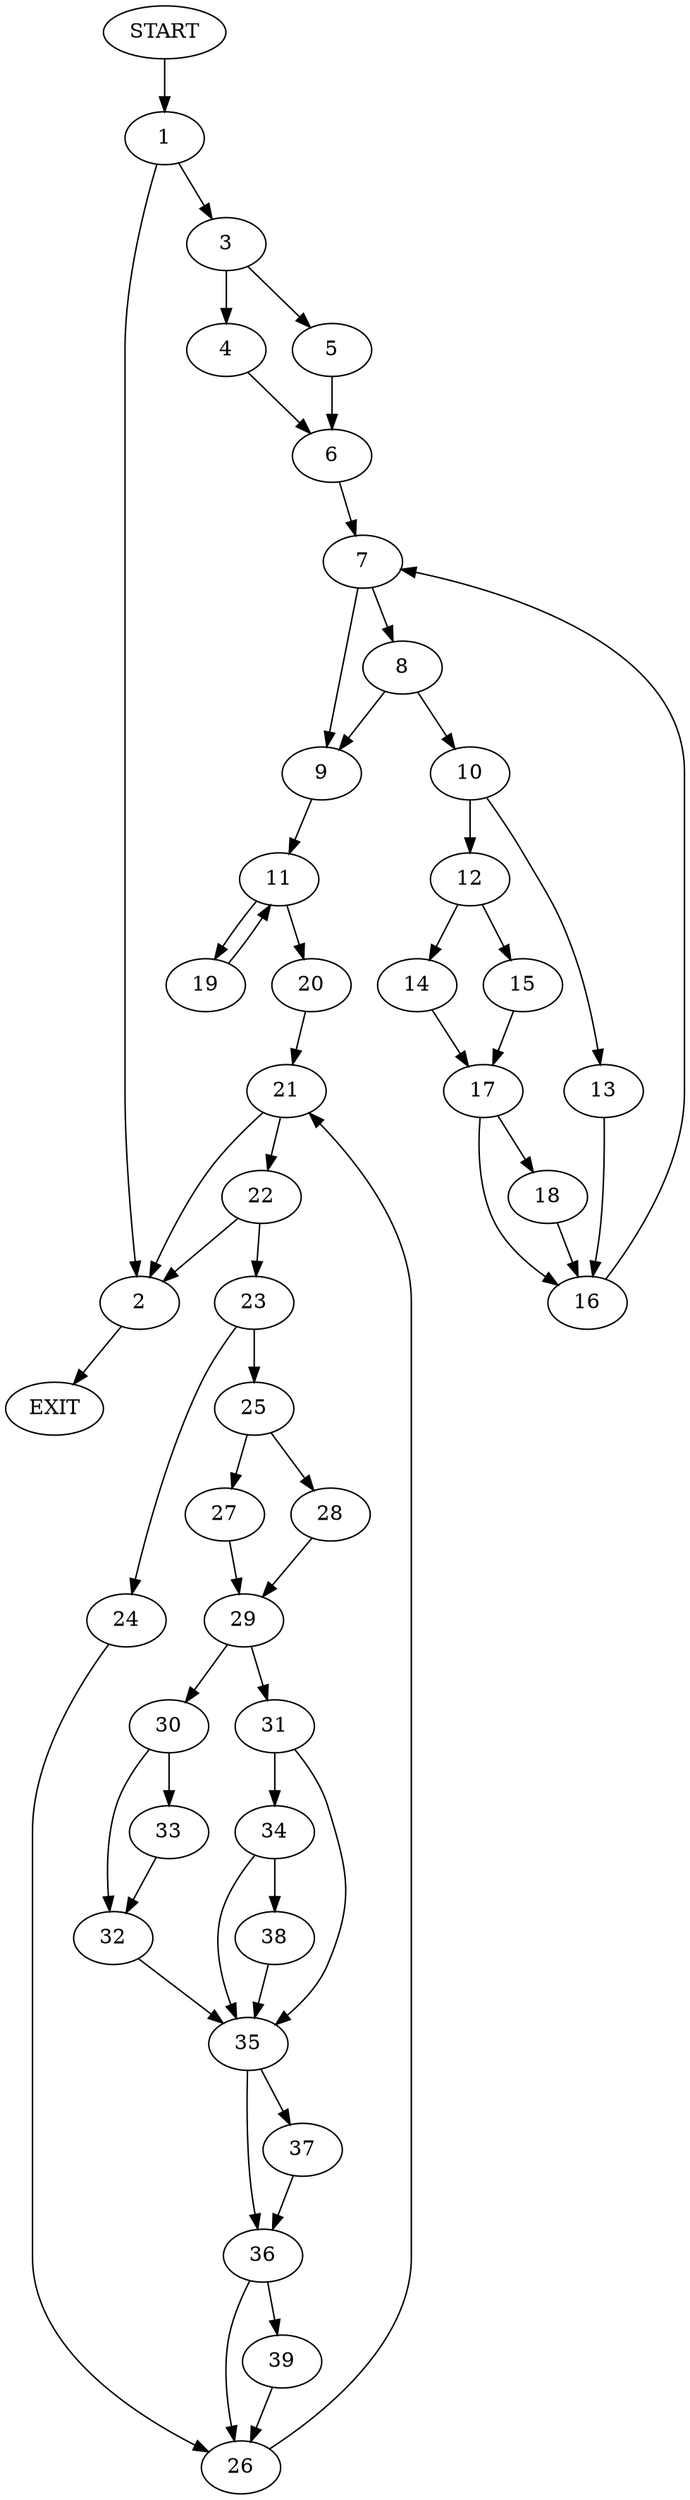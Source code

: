 digraph {
0 [label="START"]
40 [label="EXIT"]
0 -> 1
1 -> 2
1 -> 3
2 -> 40
3 -> 4
3 -> 5
4 -> 6
5 -> 6
6 -> 7
7 -> 8
7 -> 9
8 -> 9
8 -> 10
9 -> 11
10 -> 12
10 -> 13
12 -> 14
12 -> 15
13 -> 16
15 -> 17
14 -> 17
17 -> 18
17 -> 16
16 -> 7
18 -> 16
11 -> 19
11 -> 20
20 -> 21
19 -> 11
21 -> 2
21 -> 22
22 -> 2
22 -> 23
23 -> 24
23 -> 25
24 -> 26
25 -> 27
25 -> 28
28 -> 29
27 -> 29
29 -> 30
29 -> 31
30 -> 32
30 -> 33
31 -> 34
31 -> 35
32 -> 35
33 -> 32
35 -> 36
35 -> 37
34 -> 35
34 -> 38
38 -> 35
36 -> 39
36 -> 26
37 -> 36
26 -> 21
39 -> 26
}
